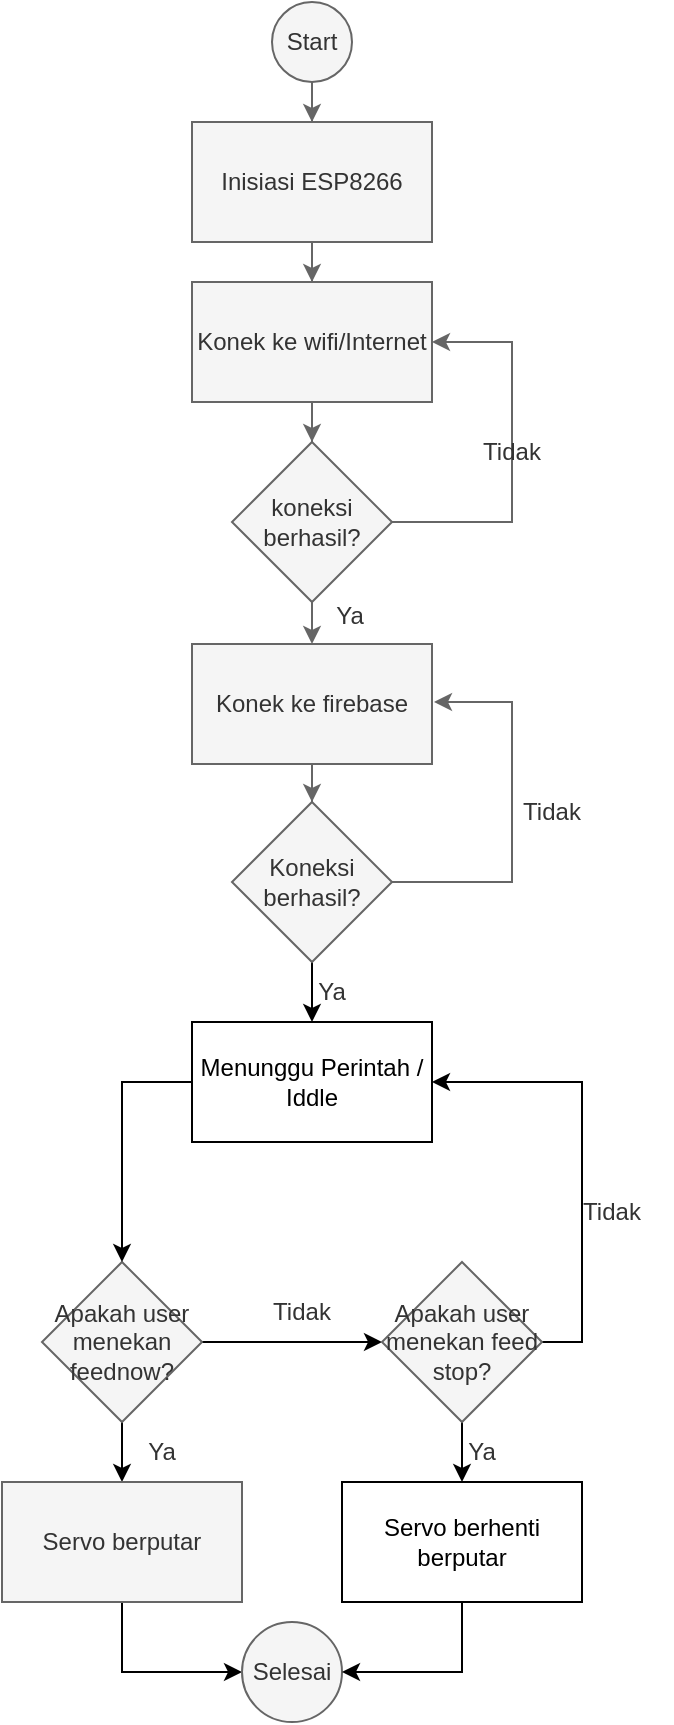 <mxfile version="21.6.9" type="github">
  <diagram name="Page-1" id="rfstKQvpgWUxUB8HpxF8">
    <mxGraphModel dx="954" dy="562" grid="1" gridSize="10" guides="1" tooltips="1" connect="1" arrows="1" fold="1" page="1" pageScale="1" pageWidth="850" pageHeight="1100" background="#ffffff" math="0" shadow="0">
      <root>
        <mxCell id="0" />
        <mxCell id="1" parent="0" />
        <mxCell id="nMwyg1gEoW_6w8Poj8ND-5" value="" style="edgeStyle=orthogonalEdgeStyle;rounded=0;orthogonalLoop=1;jettySize=auto;html=1;strokeColor=#666666;shadow=0;fillColor=#f5f5f5;" parent="1" source="nMwyg1gEoW_6w8Poj8ND-1" target="nMwyg1gEoW_6w8Poj8ND-3" edge="1">
          <mxGeometry relative="1" as="geometry" />
        </mxCell>
        <mxCell id="nMwyg1gEoW_6w8Poj8ND-1" value="Start" style="ellipse;whiteSpace=wrap;html=1;aspect=fixed;strokeColor=#666666;shadow=0;fillColor=#f5f5f5;fontColor=#333333;" parent="1" vertex="1">
          <mxGeometry x="400" y="50" width="40" height="40" as="geometry" />
        </mxCell>
        <mxCell id="nMwyg1gEoW_6w8Poj8ND-9" value="" style="edgeStyle=orthogonalEdgeStyle;rounded=0;orthogonalLoop=1;jettySize=auto;html=1;strokeColor=#666666;shadow=0;fillColor=#f5f5f5;" parent="1" source="nMwyg1gEoW_6w8Poj8ND-3" target="nMwyg1gEoW_6w8Poj8ND-7" edge="1">
          <mxGeometry relative="1" as="geometry" />
        </mxCell>
        <mxCell id="nMwyg1gEoW_6w8Poj8ND-3" value="Inisiasi ESP8266" style="rounded=0;whiteSpace=wrap;html=1;strokeColor=#666666;shadow=0;fillColor=#f5f5f5;fontColor=#333333;" parent="1" vertex="1">
          <mxGeometry x="360" y="110" width="120" height="60" as="geometry" />
        </mxCell>
        <mxCell id="nMwyg1gEoW_6w8Poj8ND-11" style="edgeStyle=orthogonalEdgeStyle;rounded=0;orthogonalLoop=1;jettySize=auto;html=1;entryX=1;entryY=0.5;entryDx=0;entryDy=0;strokeColor=#666666;shadow=0;fillColor=#f5f5f5;" parent="1" source="nMwyg1gEoW_6w8Poj8ND-4" target="nMwyg1gEoW_6w8Poj8ND-7" edge="1">
          <mxGeometry relative="1" as="geometry">
            <mxPoint x="500" y="230" as="targetPoint" />
            <Array as="points">
              <mxPoint x="520" y="310" />
              <mxPoint x="520" y="220" />
            </Array>
          </mxGeometry>
        </mxCell>
        <mxCell id="nMwyg1gEoW_6w8Poj8ND-17" value="" style="edgeStyle=orthogonalEdgeStyle;rounded=0;orthogonalLoop=1;jettySize=auto;html=1;strokeColor=#666666;shadow=0;fillColor=#f5f5f5;" parent="1" source="nMwyg1gEoW_6w8Poj8ND-4" target="nMwyg1gEoW_6w8Poj8ND-16" edge="1">
          <mxGeometry relative="1" as="geometry" />
        </mxCell>
        <mxCell id="nMwyg1gEoW_6w8Poj8ND-4" value="koneksi berhasil?" style="rhombus;whiteSpace=wrap;html=1;strokeColor=#666666;shadow=0;fillColor=#f5f5f5;fontColor=#333333;" parent="1" vertex="1">
          <mxGeometry x="380" y="270" width="80" height="80" as="geometry" />
        </mxCell>
        <mxCell id="nMwyg1gEoW_6w8Poj8ND-10" value="" style="edgeStyle=orthogonalEdgeStyle;rounded=0;orthogonalLoop=1;jettySize=auto;html=1;strokeColor=#666666;shadow=0;fillColor=#f5f5f5;" parent="1" source="nMwyg1gEoW_6w8Poj8ND-7" target="nMwyg1gEoW_6w8Poj8ND-4" edge="1">
          <mxGeometry relative="1" as="geometry" />
        </mxCell>
        <mxCell id="nMwyg1gEoW_6w8Poj8ND-7" value="Konek ke wifi/Internet" style="rounded=0;whiteSpace=wrap;html=1;strokeColor=#666666;shadow=0;fillColor=#f5f5f5;fontColor=#333333;" parent="1" vertex="1">
          <mxGeometry x="360" y="190" width="120" height="60" as="geometry" />
        </mxCell>
        <mxCell id="nMwyg1gEoW_6w8Poj8ND-12" value="Tidak" style="text;html=1;strokeColor=none;fillColor=none;align=center;verticalAlign=middle;whiteSpace=wrap;rounded=0;shadow=0;fontColor=#333333;" parent="1" vertex="1">
          <mxGeometry x="490" y="260" width="60" height="30" as="geometry" />
        </mxCell>
        <mxCell id="nMwyg1gEoW_6w8Poj8ND-14" value="Ya" style="text;html=1;strokeColor=none;fillColor=none;align=center;verticalAlign=middle;whiteSpace=wrap;rounded=0;shadow=0;fontColor=#333333;" parent="1" vertex="1">
          <mxGeometry x="409" y="342" width="60" height="30" as="geometry" />
        </mxCell>
        <mxCell id="nMwyg1gEoW_6w8Poj8ND-19" value="" style="edgeStyle=orthogonalEdgeStyle;rounded=0;orthogonalLoop=1;jettySize=auto;html=1;strokeColor=#666666;shadow=0;fillColor=#f5f5f5;" parent="1" source="nMwyg1gEoW_6w8Poj8ND-16" target="nMwyg1gEoW_6w8Poj8ND-18" edge="1">
          <mxGeometry relative="1" as="geometry" />
        </mxCell>
        <mxCell id="nMwyg1gEoW_6w8Poj8ND-16" value="Konek ke firebase" style="rounded=0;whiteSpace=wrap;html=1;strokeColor=#666666;shadow=0;fillColor=#f5f5f5;fontColor=#333333;" parent="1" vertex="1">
          <mxGeometry x="360" y="371" width="120" height="60" as="geometry" />
        </mxCell>
        <mxCell id="nMwyg1gEoW_6w8Poj8ND-21" style="edgeStyle=orthogonalEdgeStyle;rounded=0;orthogonalLoop=1;jettySize=auto;html=1;strokeColor=#666666;shadow=0;fillColor=#f5f5f5;exitX=1;exitY=0.5;exitDx=0;exitDy=0;" parent="1" source="nMwyg1gEoW_6w8Poj8ND-18" edge="1">
          <mxGeometry relative="1" as="geometry">
            <mxPoint x="481" y="400" as="targetPoint" />
            <Array as="points">
              <mxPoint x="520" y="490" />
              <mxPoint x="520" y="400" />
            </Array>
          </mxGeometry>
        </mxCell>
        <mxCell id="sJ67NsZCK-lYWogqedaQ-6" value="" style="edgeStyle=orthogonalEdgeStyle;rounded=0;orthogonalLoop=1;jettySize=auto;html=1;" edge="1" parent="1" source="nMwyg1gEoW_6w8Poj8ND-18" target="sJ67NsZCK-lYWogqedaQ-5">
          <mxGeometry relative="1" as="geometry" />
        </mxCell>
        <mxCell id="nMwyg1gEoW_6w8Poj8ND-18" value="Koneksi berhasil?" style="rhombus;whiteSpace=wrap;html=1;strokeColor=#666666;shadow=0;fillColor=#f5f5f5;fontColor=#333333;" parent="1" vertex="1">
          <mxGeometry x="380" y="450" width="80" height="80" as="geometry" />
        </mxCell>
        <mxCell id="nMwyg1gEoW_6w8Poj8ND-20" value="Ya" style="text;html=1;strokeColor=none;fillColor=none;align=center;verticalAlign=middle;whiteSpace=wrap;rounded=0;shadow=0;fontColor=#333333;" parent="1" vertex="1">
          <mxGeometry x="400" y="530" width="60" height="30" as="geometry" />
        </mxCell>
        <mxCell id="nMwyg1gEoW_6w8Poj8ND-22" value="Tidak" style="text;html=1;strokeColor=none;fillColor=none;align=center;verticalAlign=middle;whiteSpace=wrap;rounded=0;shadow=0;fontColor=#333333;" parent="1" vertex="1">
          <mxGeometry x="510" y="440" width="60" height="30" as="geometry" />
        </mxCell>
        <mxCell id="sJ67NsZCK-lYWogqedaQ-2" value="" style="edgeStyle=orthogonalEdgeStyle;rounded=0;orthogonalLoop=1;jettySize=auto;html=1;" edge="1" parent="1" source="nMwyg1gEoW_6w8Poj8ND-28" target="nMwyg1gEoW_6w8Poj8ND-33">
          <mxGeometry relative="1" as="geometry" />
        </mxCell>
        <mxCell id="sJ67NsZCK-lYWogqedaQ-3" value="" style="edgeStyle=orthogonalEdgeStyle;rounded=0;orthogonalLoop=1;jettySize=auto;html=1;" edge="1" parent="1" source="nMwyg1gEoW_6w8Poj8ND-28" target="nMwyg1gEoW_6w8Poj8ND-37">
          <mxGeometry relative="1" as="geometry" />
        </mxCell>
        <mxCell id="nMwyg1gEoW_6w8Poj8ND-28" value="Apakah user menekan feednow?" style="rhombus;whiteSpace=wrap;html=1;strokeColor=#666666;shadow=0;fillColor=#f5f5f5;fontColor=#333333;" parent="1" vertex="1">
          <mxGeometry x="285" y="680" width="80" height="80" as="geometry" />
        </mxCell>
        <mxCell id="nMwyg1gEoW_6w8Poj8ND-31" value="Tidak" style="text;html=1;strokeColor=none;fillColor=none;align=center;verticalAlign=middle;whiteSpace=wrap;rounded=0;shadow=0;fontColor=#333333;" parent="1" vertex="1">
          <mxGeometry x="385" y="690" width="60" height="30" as="geometry" />
        </mxCell>
        <mxCell id="nMwyg1gEoW_6w8Poj8ND-32" value="Ya" style="text;html=1;strokeColor=none;fillColor=none;align=center;verticalAlign=middle;whiteSpace=wrap;rounded=0;shadow=0;fontColor=#333333;" parent="1" vertex="1">
          <mxGeometry x="315" y="760" width="60" height="30" as="geometry" />
        </mxCell>
        <mxCell id="sJ67NsZCK-lYWogqedaQ-9" style="edgeStyle=orthogonalEdgeStyle;rounded=0;orthogonalLoop=1;jettySize=auto;html=1;entryX=0;entryY=0.5;entryDx=0;entryDy=0;exitX=0.5;exitY=1;exitDx=0;exitDy=0;" edge="1" parent="1" source="nMwyg1gEoW_6w8Poj8ND-33" target="nMwyg1gEoW_6w8Poj8ND-35">
          <mxGeometry relative="1" as="geometry" />
        </mxCell>
        <mxCell id="nMwyg1gEoW_6w8Poj8ND-33" value="Servo berputar" style="rounded=0;whiteSpace=wrap;html=1;strokeColor=#666666;shadow=0;fillColor=#f5f5f5;fontColor=#333333;" parent="1" vertex="1">
          <mxGeometry x="265" y="790" width="120" height="60" as="geometry" />
        </mxCell>
        <mxCell id="nMwyg1gEoW_6w8Poj8ND-35" value="Selesai" style="ellipse;whiteSpace=wrap;html=1;aspect=fixed;strokeColor=#666666;shadow=0;fillColor=#f5f5f5;fontColor=#333333;" parent="1" vertex="1">
          <mxGeometry x="385" y="860" width="50" height="50" as="geometry" />
        </mxCell>
        <mxCell id="sJ67NsZCK-lYWogqedaQ-8" style="edgeStyle=orthogonalEdgeStyle;rounded=0;orthogonalLoop=1;jettySize=auto;html=1;entryX=1;entryY=0.5;entryDx=0;entryDy=0;exitX=1;exitY=0.5;exitDx=0;exitDy=0;" edge="1" parent="1" source="nMwyg1gEoW_6w8Poj8ND-37" target="sJ67NsZCK-lYWogqedaQ-5">
          <mxGeometry relative="1" as="geometry" />
        </mxCell>
        <mxCell id="sJ67NsZCK-lYWogqedaQ-11" value="" style="edgeStyle=orthogonalEdgeStyle;rounded=0;orthogonalLoop=1;jettySize=auto;html=1;" edge="1" parent="1" source="nMwyg1gEoW_6w8Poj8ND-37" target="sJ67NsZCK-lYWogqedaQ-10">
          <mxGeometry relative="1" as="geometry" />
        </mxCell>
        <mxCell id="nMwyg1gEoW_6w8Poj8ND-37" value="Apakah user menekan feed stop?" style="rhombus;whiteSpace=wrap;html=1;strokeColor=#666666;shadow=0;fillColor=#f5f5f5;fontColor=#333333;" parent="1" vertex="1">
          <mxGeometry x="455" y="680" width="80" height="80" as="geometry" />
        </mxCell>
        <mxCell id="nMwyg1gEoW_6w8Poj8ND-41" value="Tidak" style="text;html=1;strokeColor=none;fillColor=none;align=center;verticalAlign=middle;whiteSpace=wrap;rounded=0;shadow=0;fontColor=#333333;" parent="1" vertex="1">
          <mxGeometry x="540" y="640" width="60" height="30" as="geometry" />
        </mxCell>
        <mxCell id="sJ67NsZCK-lYWogqedaQ-7" style="edgeStyle=orthogonalEdgeStyle;rounded=0;orthogonalLoop=1;jettySize=auto;html=1;entryX=0.5;entryY=0;entryDx=0;entryDy=0;exitX=0;exitY=0.5;exitDx=0;exitDy=0;" edge="1" parent="1" source="sJ67NsZCK-lYWogqedaQ-5" target="nMwyg1gEoW_6w8Poj8ND-28">
          <mxGeometry relative="1" as="geometry" />
        </mxCell>
        <mxCell id="sJ67NsZCK-lYWogqedaQ-5" value="Menunggu Perintah / Iddle" style="rounded=0;whiteSpace=wrap;html=1;" vertex="1" parent="1">
          <mxGeometry x="360" y="560" width="120" height="60" as="geometry" />
        </mxCell>
        <mxCell id="sJ67NsZCK-lYWogqedaQ-13" style="edgeStyle=orthogonalEdgeStyle;rounded=0;orthogonalLoop=1;jettySize=auto;html=1;entryX=1;entryY=0.5;entryDx=0;entryDy=0;" edge="1" parent="1" source="sJ67NsZCK-lYWogqedaQ-10" target="nMwyg1gEoW_6w8Poj8ND-35">
          <mxGeometry relative="1" as="geometry" />
        </mxCell>
        <mxCell id="sJ67NsZCK-lYWogqedaQ-10" value="Servo berhenti berputar" style="rounded=0;whiteSpace=wrap;html=1;" vertex="1" parent="1">
          <mxGeometry x="435" y="790" width="120" height="60" as="geometry" />
        </mxCell>
        <mxCell id="sJ67NsZCK-lYWogqedaQ-12" value="Ya" style="text;html=1;strokeColor=none;fillColor=none;align=center;verticalAlign=middle;whiteSpace=wrap;rounded=0;shadow=0;fontColor=#333333;" vertex="1" parent="1">
          <mxGeometry x="475" y="760" width="60" height="30" as="geometry" />
        </mxCell>
      </root>
    </mxGraphModel>
  </diagram>
</mxfile>
